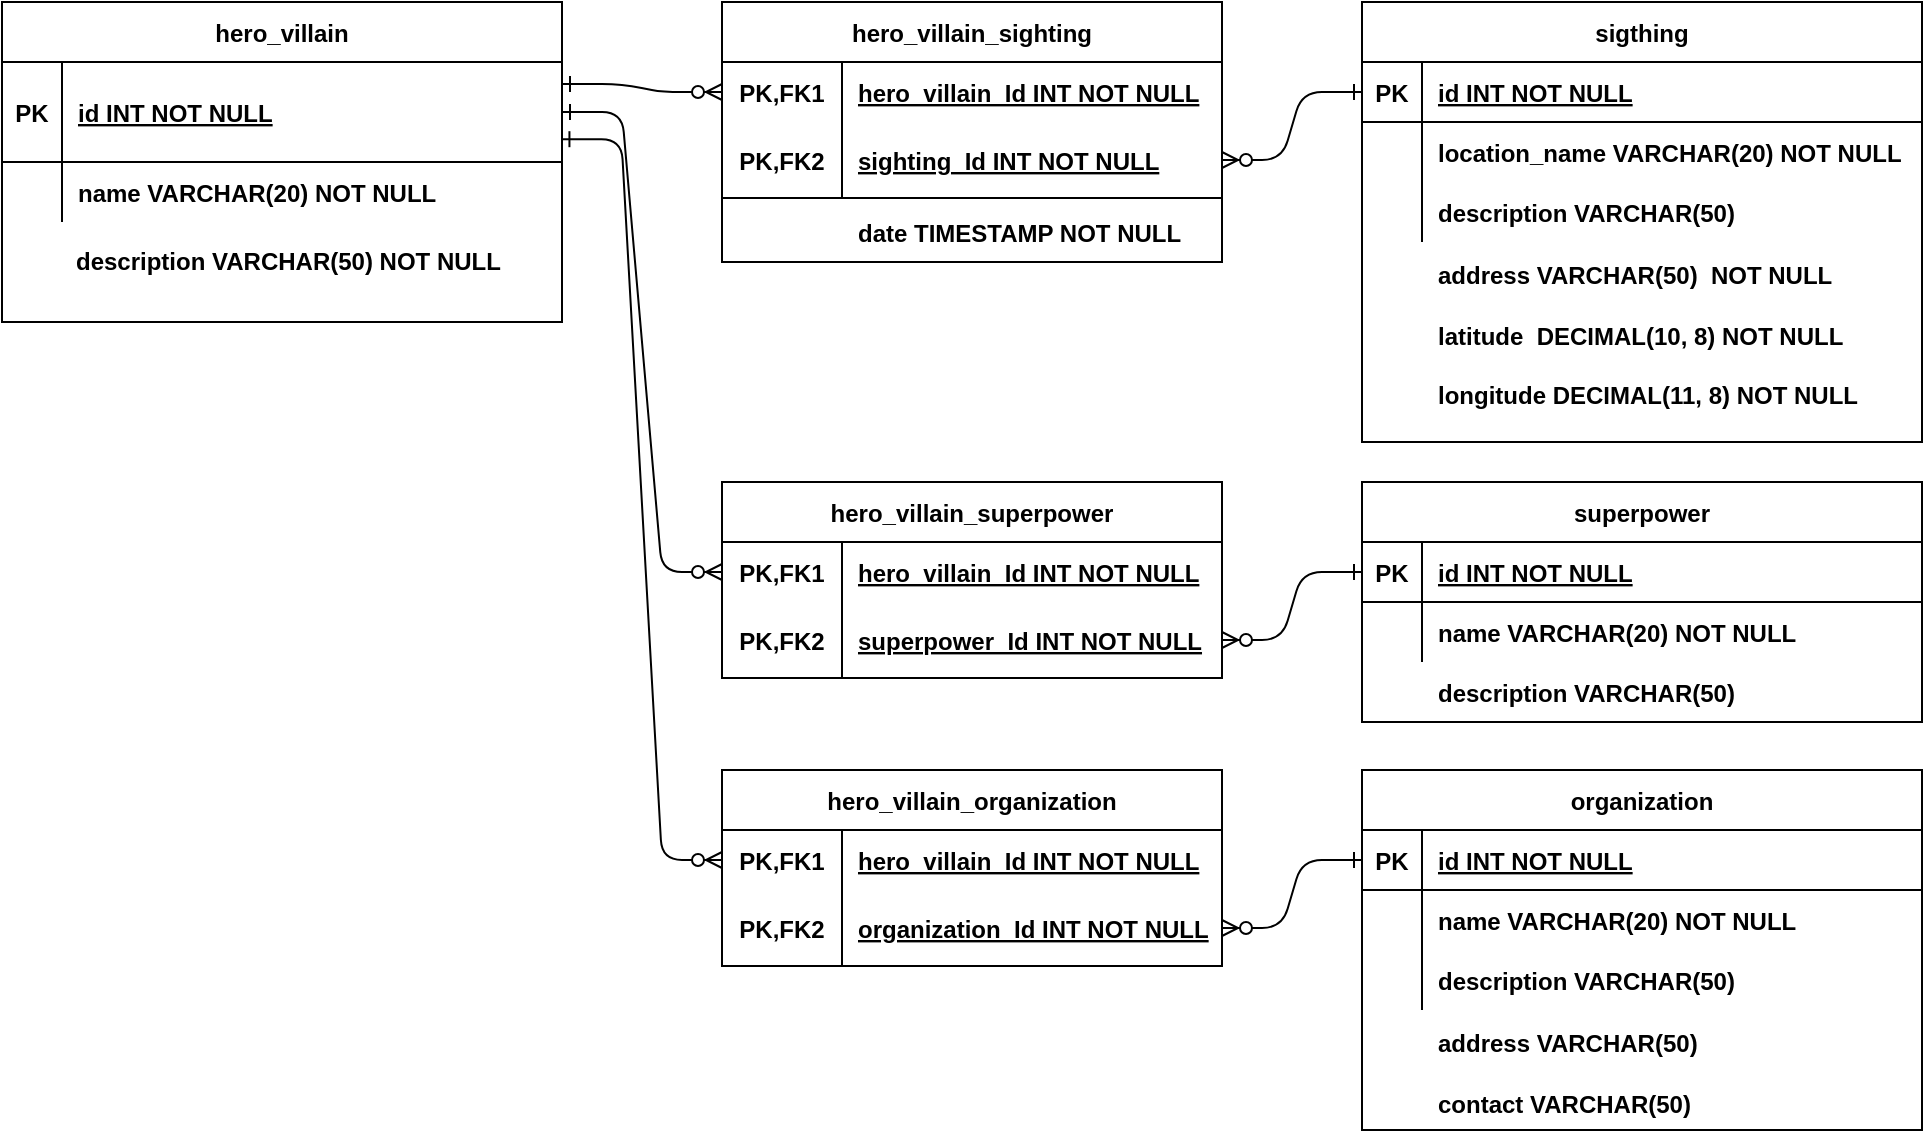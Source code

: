 <mxfile version="14.0.1" type="device"><diagram id="R2lEEEUBdFMjLlhIrx00" name="Page-1"><mxGraphModel dx="1422" dy="794" grid="1" gridSize="10" guides="1" tooltips="1" connect="1" arrows="1" fold="1" page="1" pageScale="1" pageWidth="850" pageHeight="1100" math="0" shadow="0" extFonts="Permanent Marker^https://fonts.googleapis.com/css?family=Permanent+Marker"><root><mxCell id="0"/><mxCell id="1" parent="0"/><mxCell id="C-vyLk0tnHw3VtMMgP7b-1" value="" style="edgeStyle=entityRelationEdgeStyle;endArrow=ERzeroToMany;startArrow=ERone;endFill=1;startFill=0;entryX=1;entryY=0.5;entryDx=0;entryDy=0;exitX=0;exitY=0.5;exitDx=0;exitDy=0;" parent="1" source="C-vyLk0tnHw3VtMMgP7b-3" target="bi9EGYEvH-cwFEeROw9r-5" edge="1"><mxGeometry width="100" height="100" relative="1" as="geometry"><mxPoint x="800" y="583" as="sourcePoint"/><mxPoint x="140" y="429" as="targetPoint"/></mxGeometry></mxCell><mxCell id="C-vyLk0tnHw3VtMMgP7b-2" value="organization" style="shape=table;startSize=30;container=1;collapsible=1;childLayout=tableLayout;fixedRows=1;rowLines=0;fontStyle=1;align=center;resizeLast=1;" parent="1" vertex="1"><mxGeometry x="800" y="504" width="280" height="180" as="geometry"/></mxCell><mxCell id="C-vyLk0tnHw3VtMMgP7b-3" value="" style="shape=partialRectangle;collapsible=0;dropTarget=0;pointerEvents=0;fillColor=none;points=[[0,0.5],[1,0.5]];portConstraint=eastwest;top=0;left=0;right=0;bottom=1;" parent="C-vyLk0tnHw3VtMMgP7b-2" vertex="1"><mxGeometry y="30" width="280" height="30" as="geometry"/></mxCell><mxCell id="C-vyLk0tnHw3VtMMgP7b-4" value="PK" style="shape=partialRectangle;overflow=hidden;connectable=0;fillColor=none;top=0;left=0;bottom=0;right=0;fontStyle=1;" parent="C-vyLk0tnHw3VtMMgP7b-3" vertex="1"><mxGeometry width="30" height="30" as="geometry"/></mxCell><mxCell id="C-vyLk0tnHw3VtMMgP7b-5" value="id INT NOT NULL" style="shape=partialRectangle;overflow=hidden;connectable=0;fillColor=none;top=0;left=0;bottom=0;right=0;align=left;spacingLeft=6;fontStyle=5;" parent="C-vyLk0tnHw3VtMMgP7b-3" vertex="1"><mxGeometry x="30" width="250" height="30" as="geometry"/></mxCell><mxCell id="C-vyLk0tnHw3VtMMgP7b-6" value="" style="shape=partialRectangle;collapsible=0;dropTarget=0;pointerEvents=0;fillColor=none;points=[[0,0.5],[1,0.5]];portConstraint=eastwest;top=0;left=0;right=0;bottom=0;" parent="C-vyLk0tnHw3VtMMgP7b-2" vertex="1"><mxGeometry y="60" width="280" height="30" as="geometry"/></mxCell><mxCell id="C-vyLk0tnHw3VtMMgP7b-7" value="" style="shape=partialRectangle;overflow=hidden;connectable=0;fillColor=none;top=0;left=0;bottom=0;right=0;" parent="C-vyLk0tnHw3VtMMgP7b-6" vertex="1"><mxGeometry width="30" height="30" as="geometry"/></mxCell><mxCell id="C-vyLk0tnHw3VtMMgP7b-8" value="name VARCHAR(20) NOT NULL" style="shape=partialRectangle;overflow=hidden;connectable=0;fillColor=none;top=0;left=0;bottom=0;right=0;align=left;spacingLeft=6;fontStyle=1" parent="C-vyLk0tnHw3VtMMgP7b-6" vertex="1"><mxGeometry x="30" width="250" height="30" as="geometry"/></mxCell><mxCell id="C-vyLk0tnHw3VtMMgP7b-9" value="" style="shape=partialRectangle;collapsible=0;dropTarget=0;pointerEvents=0;fillColor=none;points=[[0,0.5],[1,0.5]];portConstraint=eastwest;top=0;left=0;right=0;bottom=0;" parent="C-vyLk0tnHw3VtMMgP7b-2" vertex="1"><mxGeometry y="90" width="280" height="30" as="geometry"/></mxCell><mxCell id="C-vyLk0tnHw3VtMMgP7b-10" value="" style="shape=partialRectangle;overflow=hidden;connectable=0;fillColor=none;top=0;left=0;bottom=0;right=0;" parent="C-vyLk0tnHw3VtMMgP7b-9" vertex="1"><mxGeometry width="30" height="30" as="geometry"/></mxCell><mxCell id="C-vyLk0tnHw3VtMMgP7b-11" value="description VARCHAR(50)" style="shape=partialRectangle;overflow=hidden;connectable=0;fillColor=none;top=0;left=0;bottom=0;right=0;align=left;spacingLeft=6;fontStyle=1" parent="C-vyLk0tnHw3VtMMgP7b-9" vertex="1"><mxGeometry x="30" width="250" height="30" as="geometry"/></mxCell><mxCell id="C-vyLk0tnHw3VtMMgP7b-23" value="superpower" style="shape=table;startSize=30;container=1;collapsible=1;childLayout=tableLayout;fixedRows=1;rowLines=0;fontStyle=1;align=center;resizeLast=1;" parent="1" vertex="1"><mxGeometry x="800" y="360" width="280" height="120" as="geometry"/></mxCell><mxCell id="C-vyLk0tnHw3VtMMgP7b-24" value="" style="shape=partialRectangle;collapsible=0;dropTarget=0;pointerEvents=0;fillColor=none;points=[[0,0.5],[1,0.5]];portConstraint=eastwest;top=0;left=0;right=0;bottom=1;" parent="C-vyLk0tnHw3VtMMgP7b-23" vertex="1"><mxGeometry y="30" width="280" height="30" as="geometry"/></mxCell><mxCell id="C-vyLk0tnHw3VtMMgP7b-25" value="PK" style="shape=partialRectangle;overflow=hidden;connectable=0;fillColor=none;top=0;left=0;bottom=0;right=0;fontStyle=1;" parent="C-vyLk0tnHw3VtMMgP7b-24" vertex="1"><mxGeometry width="30" height="30" as="geometry"/></mxCell><mxCell id="C-vyLk0tnHw3VtMMgP7b-26" value="id INT NOT NULL " style="shape=partialRectangle;overflow=hidden;connectable=0;fillColor=none;top=0;left=0;bottom=0;right=0;align=left;spacingLeft=6;fontStyle=5;" parent="C-vyLk0tnHw3VtMMgP7b-24" vertex="1"><mxGeometry x="30" width="250" height="30" as="geometry"/></mxCell><mxCell id="C-vyLk0tnHw3VtMMgP7b-27" value="" style="shape=partialRectangle;collapsible=0;dropTarget=0;pointerEvents=0;fillColor=none;points=[[0,0.5],[1,0.5]];portConstraint=eastwest;top=0;left=0;right=0;bottom=0;" parent="C-vyLk0tnHw3VtMMgP7b-23" vertex="1"><mxGeometry y="60" width="280" height="30" as="geometry"/></mxCell><mxCell id="C-vyLk0tnHw3VtMMgP7b-28" value="" style="shape=partialRectangle;overflow=hidden;connectable=0;fillColor=none;top=0;left=0;bottom=0;right=0;" parent="C-vyLk0tnHw3VtMMgP7b-27" vertex="1"><mxGeometry width="30" height="30" as="geometry"/></mxCell><mxCell id="C-vyLk0tnHw3VtMMgP7b-29" value="name VARCHAR(20) NOT NULL" style="shape=partialRectangle;overflow=hidden;connectable=0;fillColor=none;top=0;left=0;bottom=0;right=0;align=left;spacingLeft=6;fontStyle=1" parent="C-vyLk0tnHw3VtMMgP7b-27" vertex="1"><mxGeometry x="30" width="250" height="30" as="geometry"/></mxCell><mxCell id="cF6kYykpC2rc7ltxhls_-24" value="hero_villain" style="shape=table;startSize=30;container=1;collapsible=1;childLayout=tableLayout;fixedRows=1;rowLines=0;fontStyle=1;align=center;resizeLast=1;" parent="1" vertex="1"><mxGeometry x="120" y="120" width="280" height="160" as="geometry"/></mxCell><mxCell id="cF6kYykpC2rc7ltxhls_-25" value="" style="shape=partialRectangle;collapsible=0;dropTarget=0;pointerEvents=0;fillColor=none;points=[[0,0.5],[1,0.5]];portConstraint=eastwest;top=0;left=0;right=0;bottom=1;" parent="cF6kYykpC2rc7ltxhls_-24" vertex="1"><mxGeometry y="30" width="280" height="50" as="geometry"/></mxCell><mxCell id="cF6kYykpC2rc7ltxhls_-26" value="PK" style="shape=partialRectangle;overflow=hidden;connectable=0;fillColor=none;top=0;left=0;bottom=0;right=0;fontStyle=1;" parent="cF6kYykpC2rc7ltxhls_-25" vertex="1"><mxGeometry width="30" height="50" as="geometry"/></mxCell><mxCell id="cF6kYykpC2rc7ltxhls_-27" value="id INT NOT NULL " style="shape=partialRectangle;overflow=hidden;connectable=0;fillColor=none;top=0;left=0;bottom=0;right=0;align=left;spacingLeft=6;fontStyle=5;" parent="cF6kYykpC2rc7ltxhls_-25" vertex="1"><mxGeometry x="30" width="250" height="50" as="geometry"/></mxCell><mxCell id="cF6kYykpC2rc7ltxhls_-28" value="" style="shape=partialRectangle;collapsible=0;dropTarget=0;pointerEvents=0;fillColor=none;points=[[0,0.5],[1,0.5]];portConstraint=eastwest;top=0;left=0;right=0;bottom=0;" parent="cF6kYykpC2rc7ltxhls_-24" vertex="1"><mxGeometry y="80" width="280" height="30" as="geometry"/></mxCell><mxCell id="cF6kYykpC2rc7ltxhls_-29" value="" style="shape=partialRectangle;overflow=hidden;connectable=0;fillColor=none;top=0;left=0;bottom=0;right=0;" parent="cF6kYykpC2rc7ltxhls_-28" vertex="1"><mxGeometry width="30" height="30" as="geometry"/></mxCell><mxCell id="cF6kYykpC2rc7ltxhls_-30" value="name VARCHAR(20) NOT NULL" style="shape=partialRectangle;overflow=hidden;connectable=0;fillColor=none;top=0;left=0;bottom=0;right=0;align=left;spacingLeft=6;fontStyle=1" parent="cF6kYykpC2rc7ltxhls_-28" vertex="1"><mxGeometry x="30" width="250" height="30" as="geometry"/></mxCell><mxCell id="cF6kYykpC2rc7ltxhls_-62" value="description VARCHAR(50) " style="shape=partialRectangle;overflow=hidden;connectable=0;fillColor=none;top=0;left=0;bottom=0;right=0;align=left;spacingLeft=6;fontStyle=1" parent="1" vertex="1"><mxGeometry x="830" y="450" width="220" height="30" as="geometry"/></mxCell><mxCell id="cF6kYykpC2rc7ltxhls_-74" value="description VARCHAR(50) NOT NULL" style="shape=partialRectangle;overflow=hidden;connectable=0;fillColor=none;top=0;left=0;bottom=0;right=0;align=left;spacingLeft=6;fontStyle=1" parent="1" vertex="1"><mxGeometry x="149" y="234" width="230" height="30" as="geometry"/></mxCell><mxCell id="_0sv6VU2erndFFKaGznI-1" value="address VARCHAR(50) " style="shape=partialRectangle;overflow=hidden;connectable=0;fillColor=none;top=0;left=0;bottom=0;right=0;align=left;spacingLeft=6;fontStyle=1" parent="1" vertex="1"><mxGeometry x="830" y="625" width="250" height="30" as="geometry"/></mxCell><mxCell id="bi9EGYEvH-cwFEeROw9r-1" value="hero_villain_organization" style="shape=table;startSize=30;container=1;collapsible=1;childLayout=tableLayout;fixedRows=1;rowLines=0;fontStyle=1;align=center;resizeLast=1;" parent="1" vertex="1"><mxGeometry x="480" y="504" width="250" height="98" as="geometry"/></mxCell><mxCell id="bi9EGYEvH-cwFEeROw9r-2" value="" style="shape=partialRectangle;collapsible=0;dropTarget=0;pointerEvents=0;fillColor=none;top=0;left=0;bottom=0;right=0;points=[[0,0.5],[1,0.5]];portConstraint=eastwest;" parent="bi9EGYEvH-cwFEeROw9r-1" vertex="1"><mxGeometry y="30" width="250" height="30" as="geometry"/></mxCell><mxCell id="bi9EGYEvH-cwFEeROw9r-3" value="PK,FK1" style="shape=partialRectangle;connectable=0;fillColor=none;top=0;left=0;bottom=0;right=0;fontStyle=1;overflow=hidden;" parent="bi9EGYEvH-cwFEeROw9r-2" vertex="1"><mxGeometry width="60" height="30" as="geometry"/></mxCell><mxCell id="bi9EGYEvH-cwFEeROw9r-4" value="hero_villain_Id INT NOT NULL" style="shape=partialRectangle;connectable=0;fillColor=none;top=0;left=0;bottom=0;right=0;align=left;spacingLeft=6;fontStyle=5;overflow=hidden;" parent="bi9EGYEvH-cwFEeROw9r-2" vertex="1"><mxGeometry x="60" width="190" height="30" as="geometry"/></mxCell><mxCell id="bi9EGYEvH-cwFEeROw9r-5" value="" style="shape=partialRectangle;collapsible=0;dropTarget=0;pointerEvents=0;fillColor=none;top=0;left=0;bottom=1;right=0;points=[[0,0.5],[1,0.5]];portConstraint=eastwest;" parent="bi9EGYEvH-cwFEeROw9r-1" vertex="1"><mxGeometry y="60" width="250" height="38" as="geometry"/></mxCell><mxCell id="bi9EGYEvH-cwFEeROw9r-6" value="PK,FK2" style="shape=partialRectangle;connectable=0;fillColor=none;top=0;left=0;bottom=0;right=0;fontStyle=1;overflow=hidden;" parent="bi9EGYEvH-cwFEeROw9r-5" vertex="1"><mxGeometry width="60" height="38" as="geometry"/></mxCell><mxCell id="bi9EGYEvH-cwFEeROw9r-7" value="organization_Id INT NOT NULL" style="shape=partialRectangle;connectable=0;fillColor=none;top=0;left=0;bottom=0;right=0;align=left;spacingLeft=6;fontStyle=5;overflow=hidden;" parent="bi9EGYEvH-cwFEeROw9r-5" vertex="1"><mxGeometry x="60" width="190" height="38" as="geometry"/></mxCell><mxCell id="bi9EGYEvH-cwFEeROw9r-8" value="" style="edgeStyle=entityRelationEdgeStyle;endArrow=ERzeroToMany;startArrow=ERone;endFill=1;startFill=0;entryX=0;entryY=0.5;entryDx=0;entryDy=0;exitX=0.999;exitY=0.772;exitDx=0;exitDy=0;exitPerimeter=0;" parent="1" source="cF6kYykpC2rc7ltxhls_-25" target="bi9EGYEvH-cwFEeROw9r-2" edge="1"><mxGeometry width="100" height="100" relative="1" as="geometry"><mxPoint x="391" y="191" as="sourcePoint"/><mxPoint x="390" y="633.5" as="targetPoint"/></mxGeometry></mxCell><mxCell id="bi9EGYEvH-cwFEeROw9r-9" value="" style="edgeStyle=entityRelationEdgeStyle;endArrow=ERzeroToMany;startArrow=ERone;endFill=1;startFill=0;entryX=1;entryY=0.5;entryDx=0;entryDy=0;exitX=0;exitY=0.5;exitDx=0;exitDy=0;" parent="1" source="C-vyLk0tnHw3VtMMgP7b-24" target="bi9EGYEvH-cwFEeROw9r-14" edge="1"><mxGeometry width="100" height="100" relative="1" as="geometry"><mxPoint x="770" y="480" as="sourcePoint"/><mxPoint x="500" y="335" as="targetPoint"/></mxGeometry></mxCell><mxCell id="bi9EGYEvH-cwFEeROw9r-10" value="hero_villain_superpower" style="shape=table;startSize=30;container=1;collapsible=1;childLayout=tableLayout;fixedRows=1;rowLines=0;fontStyle=1;align=center;resizeLast=1;" parent="1" vertex="1"><mxGeometry x="480" y="360" width="250" height="98" as="geometry"/></mxCell><mxCell id="bi9EGYEvH-cwFEeROw9r-11" value="" style="shape=partialRectangle;collapsible=0;dropTarget=0;pointerEvents=0;fillColor=none;top=0;left=0;bottom=0;right=0;points=[[0,0.5],[1,0.5]];portConstraint=eastwest;" parent="bi9EGYEvH-cwFEeROw9r-10" vertex="1"><mxGeometry y="30" width="250" height="30" as="geometry"/></mxCell><mxCell id="bi9EGYEvH-cwFEeROw9r-12" value="PK,FK1" style="shape=partialRectangle;connectable=0;fillColor=none;top=0;left=0;bottom=0;right=0;fontStyle=1;overflow=hidden;" parent="bi9EGYEvH-cwFEeROw9r-11" vertex="1"><mxGeometry width="60" height="30" as="geometry"/></mxCell><mxCell id="bi9EGYEvH-cwFEeROw9r-13" value="hero_villain_Id INT NOT NULL" style="shape=partialRectangle;connectable=0;fillColor=none;top=0;left=0;bottom=0;right=0;align=left;spacingLeft=6;fontStyle=5;overflow=hidden;" parent="bi9EGYEvH-cwFEeROw9r-11" vertex="1"><mxGeometry x="60" width="190" height="30" as="geometry"/></mxCell><mxCell id="bi9EGYEvH-cwFEeROw9r-14" value="" style="shape=partialRectangle;collapsible=0;dropTarget=0;pointerEvents=0;fillColor=none;top=0;left=0;bottom=1;right=0;points=[[0,0.5],[1,0.5]];portConstraint=eastwest;" parent="bi9EGYEvH-cwFEeROw9r-10" vertex="1"><mxGeometry y="60" width="250" height="38" as="geometry"/></mxCell><mxCell id="bi9EGYEvH-cwFEeROw9r-15" value="PK,FK2" style="shape=partialRectangle;connectable=0;fillColor=none;top=0;left=0;bottom=0;right=0;fontStyle=1;overflow=hidden;" parent="bi9EGYEvH-cwFEeROw9r-14" vertex="1"><mxGeometry width="60" height="38" as="geometry"/></mxCell><mxCell id="bi9EGYEvH-cwFEeROw9r-16" value="superpower_Id INT NOT NULL" style="shape=partialRectangle;connectable=0;fillColor=none;top=0;left=0;bottom=0;right=0;align=left;spacingLeft=6;fontStyle=5;overflow=hidden;" parent="bi9EGYEvH-cwFEeROw9r-14" vertex="1"><mxGeometry x="60" width="190" height="38" as="geometry"/></mxCell><mxCell id="bi9EGYEvH-cwFEeROw9r-17" value="" style="edgeStyle=entityRelationEdgeStyle;endArrow=ERzeroToMany;startArrow=ERone;endFill=1;startFill=0;entryX=0;entryY=0.5;entryDx=0;entryDy=0;exitX=1;exitY=0.5;exitDx=0;exitDy=0;" parent="1" source="cF6kYykpC2rc7ltxhls_-25" target="bi9EGYEvH-cwFEeROw9r-11" edge="1"><mxGeometry width="100" height="100" relative="1" as="geometry"><mxPoint x="390" y="285" as="sourcePoint"/><mxPoint x="490" y="175" as="targetPoint"/></mxGeometry></mxCell><mxCell id="bi9EGYEvH-cwFEeROw9r-26" value="" style="edgeStyle=entityRelationEdgeStyle;endArrow=ERzeroToMany;startArrow=ERone;endFill=1;startFill=0;entryX=1;entryY=0.5;entryDx=0;entryDy=0;exitX=0;exitY=0.5;exitDx=0;exitDy=0;" parent="1" source="bi9EGYEvH-cwFEeROw9r-38" target="bi9EGYEvH-cwFEeROw9r-31" edge="1"><mxGeometry width="100" height="100" relative="1" as="geometry"><mxPoint x="800" y="165" as="sourcePoint"/><mxPoint x="500" y="95" as="targetPoint"/></mxGeometry></mxCell><mxCell id="bi9EGYEvH-cwFEeROw9r-27" value="hero_villain_sighting" style="shape=table;startSize=30;container=1;collapsible=1;childLayout=tableLayout;fixedRows=1;rowLines=0;fontStyle=1;align=center;resizeLast=1;" parent="1" vertex="1"><mxGeometry x="480" y="120" width="250" height="130" as="geometry"/></mxCell><mxCell id="bi9EGYEvH-cwFEeROw9r-28" value="" style="shape=partialRectangle;collapsible=0;dropTarget=0;pointerEvents=0;fillColor=none;top=0;left=0;bottom=0;right=0;points=[[0,0.5],[1,0.5]];portConstraint=eastwest;" parent="bi9EGYEvH-cwFEeROw9r-27" vertex="1"><mxGeometry y="30" width="250" height="30" as="geometry"/></mxCell><mxCell id="bi9EGYEvH-cwFEeROw9r-29" value="PK,FK1" style="shape=partialRectangle;connectable=0;fillColor=none;top=0;left=0;bottom=0;right=0;fontStyle=1;overflow=hidden;" parent="bi9EGYEvH-cwFEeROw9r-28" vertex="1"><mxGeometry width="60" height="30" as="geometry"/></mxCell><mxCell id="bi9EGYEvH-cwFEeROw9r-30" value="hero_villain_Id INT NOT NULL" style="shape=partialRectangle;connectable=0;fillColor=none;top=0;left=0;bottom=0;right=0;align=left;spacingLeft=6;fontStyle=5;overflow=hidden;" parent="bi9EGYEvH-cwFEeROw9r-28" vertex="1"><mxGeometry x="60" width="190" height="30" as="geometry"/></mxCell><mxCell id="bi9EGYEvH-cwFEeROw9r-31" value="" style="shape=partialRectangle;collapsible=0;dropTarget=0;pointerEvents=0;fillColor=none;top=0;left=0;bottom=1;right=0;points=[[0,0.5],[1,0.5]];portConstraint=eastwest;" parent="bi9EGYEvH-cwFEeROw9r-27" vertex="1"><mxGeometry y="60" width="250" height="38" as="geometry"/></mxCell><mxCell id="bi9EGYEvH-cwFEeROw9r-32" value="PK,FK2" style="shape=partialRectangle;connectable=0;fillColor=none;top=0;left=0;bottom=0;right=0;fontStyle=1;overflow=hidden;" parent="bi9EGYEvH-cwFEeROw9r-31" vertex="1"><mxGeometry width="60" height="38" as="geometry"/></mxCell><mxCell id="bi9EGYEvH-cwFEeROw9r-33" value="sighting_Id INT NOT NULL" style="shape=partialRectangle;connectable=0;fillColor=none;top=0;left=0;bottom=0;right=0;align=left;spacingLeft=6;fontStyle=5;overflow=hidden;" parent="bi9EGYEvH-cwFEeROw9r-31" vertex="1"><mxGeometry x="60" width="190" height="38" as="geometry"/></mxCell><mxCell id="bi9EGYEvH-cwFEeROw9r-34" value="" style="edgeStyle=entityRelationEdgeStyle;endArrow=ERzeroToMany;startArrow=ERone;endFill=1;startFill=0;entryX=0;entryY=0.5;entryDx=0;entryDy=0;exitX=1;exitY=0.22;exitDx=0;exitDy=0;exitPerimeter=0;" parent="1" source="cF6kYykpC2rc7ltxhls_-25" target="bi9EGYEvH-cwFEeROw9r-28" edge="1"><mxGeometry width="100" height="100" relative="1" as="geometry"><mxPoint x="390" y="450" as="sourcePoint"/><mxPoint x="490" y="330" as="targetPoint"/></mxGeometry></mxCell><mxCell id="bi9EGYEvH-cwFEeROw9r-35" value="contact VARCHAR(50) " style="shape=partialRectangle;overflow=hidden;connectable=0;fillColor=none;top=0;left=0;bottom=0;right=0;align=left;spacingLeft=6;fontStyle=1" parent="1" vertex="1"><mxGeometry x="830" y="652" width="250" height="37" as="geometry"/></mxCell><mxCell id="bi9EGYEvH-cwFEeROw9r-37" value="sigthing" style="shape=table;startSize=30;container=1;collapsible=1;childLayout=tableLayout;fixedRows=1;rowLines=0;fontStyle=1;align=center;resizeLast=1;" parent="1" vertex="1"><mxGeometry x="800" y="120" width="280" height="220" as="geometry"/></mxCell><mxCell id="bi9EGYEvH-cwFEeROw9r-38" value="" style="shape=partialRectangle;collapsible=0;dropTarget=0;pointerEvents=0;fillColor=none;points=[[0,0.5],[1,0.5]];portConstraint=eastwest;top=0;left=0;right=0;bottom=1;" parent="bi9EGYEvH-cwFEeROw9r-37" vertex="1"><mxGeometry y="30" width="280" height="30" as="geometry"/></mxCell><mxCell id="bi9EGYEvH-cwFEeROw9r-39" value="PK" style="shape=partialRectangle;overflow=hidden;connectable=0;fillColor=none;top=0;left=0;bottom=0;right=0;fontStyle=1;" parent="bi9EGYEvH-cwFEeROw9r-38" vertex="1"><mxGeometry width="30" height="30" as="geometry"/></mxCell><mxCell id="bi9EGYEvH-cwFEeROw9r-40" value="id INT NOT NULL" style="shape=partialRectangle;overflow=hidden;connectable=0;fillColor=none;top=0;left=0;bottom=0;right=0;align=left;spacingLeft=6;fontStyle=5;" parent="bi9EGYEvH-cwFEeROw9r-38" vertex="1"><mxGeometry x="30" width="250" height="30" as="geometry"/></mxCell><mxCell id="bi9EGYEvH-cwFEeROw9r-41" value="" style="shape=partialRectangle;collapsible=0;dropTarget=0;pointerEvents=0;fillColor=none;points=[[0,0.5],[1,0.5]];portConstraint=eastwest;top=0;left=0;right=0;bottom=0;" parent="bi9EGYEvH-cwFEeROw9r-37" vertex="1"><mxGeometry y="60" width="280" height="30" as="geometry"/></mxCell><mxCell id="bi9EGYEvH-cwFEeROw9r-42" value="" style="shape=partialRectangle;overflow=hidden;connectable=0;fillColor=none;top=0;left=0;bottom=0;right=0;" parent="bi9EGYEvH-cwFEeROw9r-41" vertex="1"><mxGeometry width="30" height="30" as="geometry"/></mxCell><mxCell id="bi9EGYEvH-cwFEeROw9r-43" value="location_name VARCHAR(20) NOT NULL" style="shape=partialRectangle;overflow=hidden;connectable=0;fillColor=none;top=0;left=0;bottom=0;right=0;align=left;spacingLeft=6;fontStyle=1" parent="bi9EGYEvH-cwFEeROw9r-41" vertex="1"><mxGeometry x="30" width="250" height="30" as="geometry"/></mxCell><mxCell id="bi9EGYEvH-cwFEeROw9r-44" value="" style="shape=partialRectangle;collapsible=0;dropTarget=0;pointerEvents=0;fillColor=none;points=[[0,0.5],[1,0.5]];portConstraint=eastwest;top=0;left=0;right=0;bottom=0;" parent="bi9EGYEvH-cwFEeROw9r-37" vertex="1"><mxGeometry y="90" width="280" height="30" as="geometry"/></mxCell><mxCell id="bi9EGYEvH-cwFEeROw9r-45" value="" style="shape=partialRectangle;overflow=hidden;connectable=0;fillColor=none;top=0;left=0;bottom=0;right=0;" parent="bi9EGYEvH-cwFEeROw9r-44" vertex="1"><mxGeometry width="30" height="30" as="geometry"/></mxCell><mxCell id="bi9EGYEvH-cwFEeROw9r-46" value="description VARCHAR(50)" style="shape=partialRectangle;overflow=hidden;connectable=0;fillColor=none;top=0;left=0;bottom=0;right=0;align=left;spacingLeft=6;fontStyle=1" parent="bi9EGYEvH-cwFEeROw9r-44" vertex="1"><mxGeometry x="30" width="250" height="30" as="geometry"/></mxCell><mxCell id="bi9EGYEvH-cwFEeROw9r-47" value="address VARCHAR(50)  NOT NULL" style="shape=partialRectangle;overflow=hidden;connectable=0;fillColor=none;top=0;left=0;bottom=0;right=0;align=left;spacingLeft=6;fontStyle=1" parent="1" vertex="1"><mxGeometry x="830" y="241" width="250" height="30" as="geometry"/></mxCell><mxCell id="bi9EGYEvH-cwFEeROw9r-48" value="latitude  DECIMAL(10, 8) NOT NULL" style="shape=partialRectangle;overflow=hidden;connectable=0;fillColor=none;top=0;left=0;bottom=0;right=0;align=left;spacingLeft=6;fontStyle=1" parent="1" vertex="1"><mxGeometry x="830" y="268" width="250" height="37" as="geometry"/></mxCell><mxCell id="bi9EGYEvH-cwFEeROw9r-49" value="longitude DECIMAL(11, 8) NOT NULL " style="shape=partialRectangle;overflow=hidden;connectable=0;fillColor=none;top=0;left=0;bottom=0;right=0;align=left;spacingLeft=6;fontStyle=1" parent="1" vertex="1"><mxGeometry x="830" y="297.5" width="250" height="37" as="geometry"/></mxCell><mxCell id="pjT8d2c4XkwDweOuctxs-2" value="date TIMESTAMP NOT NULL" style="shape=partialRectangle;overflow=hidden;connectable=0;fillColor=none;top=0;left=0;bottom=0;right=0;align=left;spacingLeft=6;fontStyle=1" vertex="1" parent="1"><mxGeometry x="540" y="220" width="210" height="30" as="geometry"/></mxCell></root></mxGraphModel></diagram></mxfile>